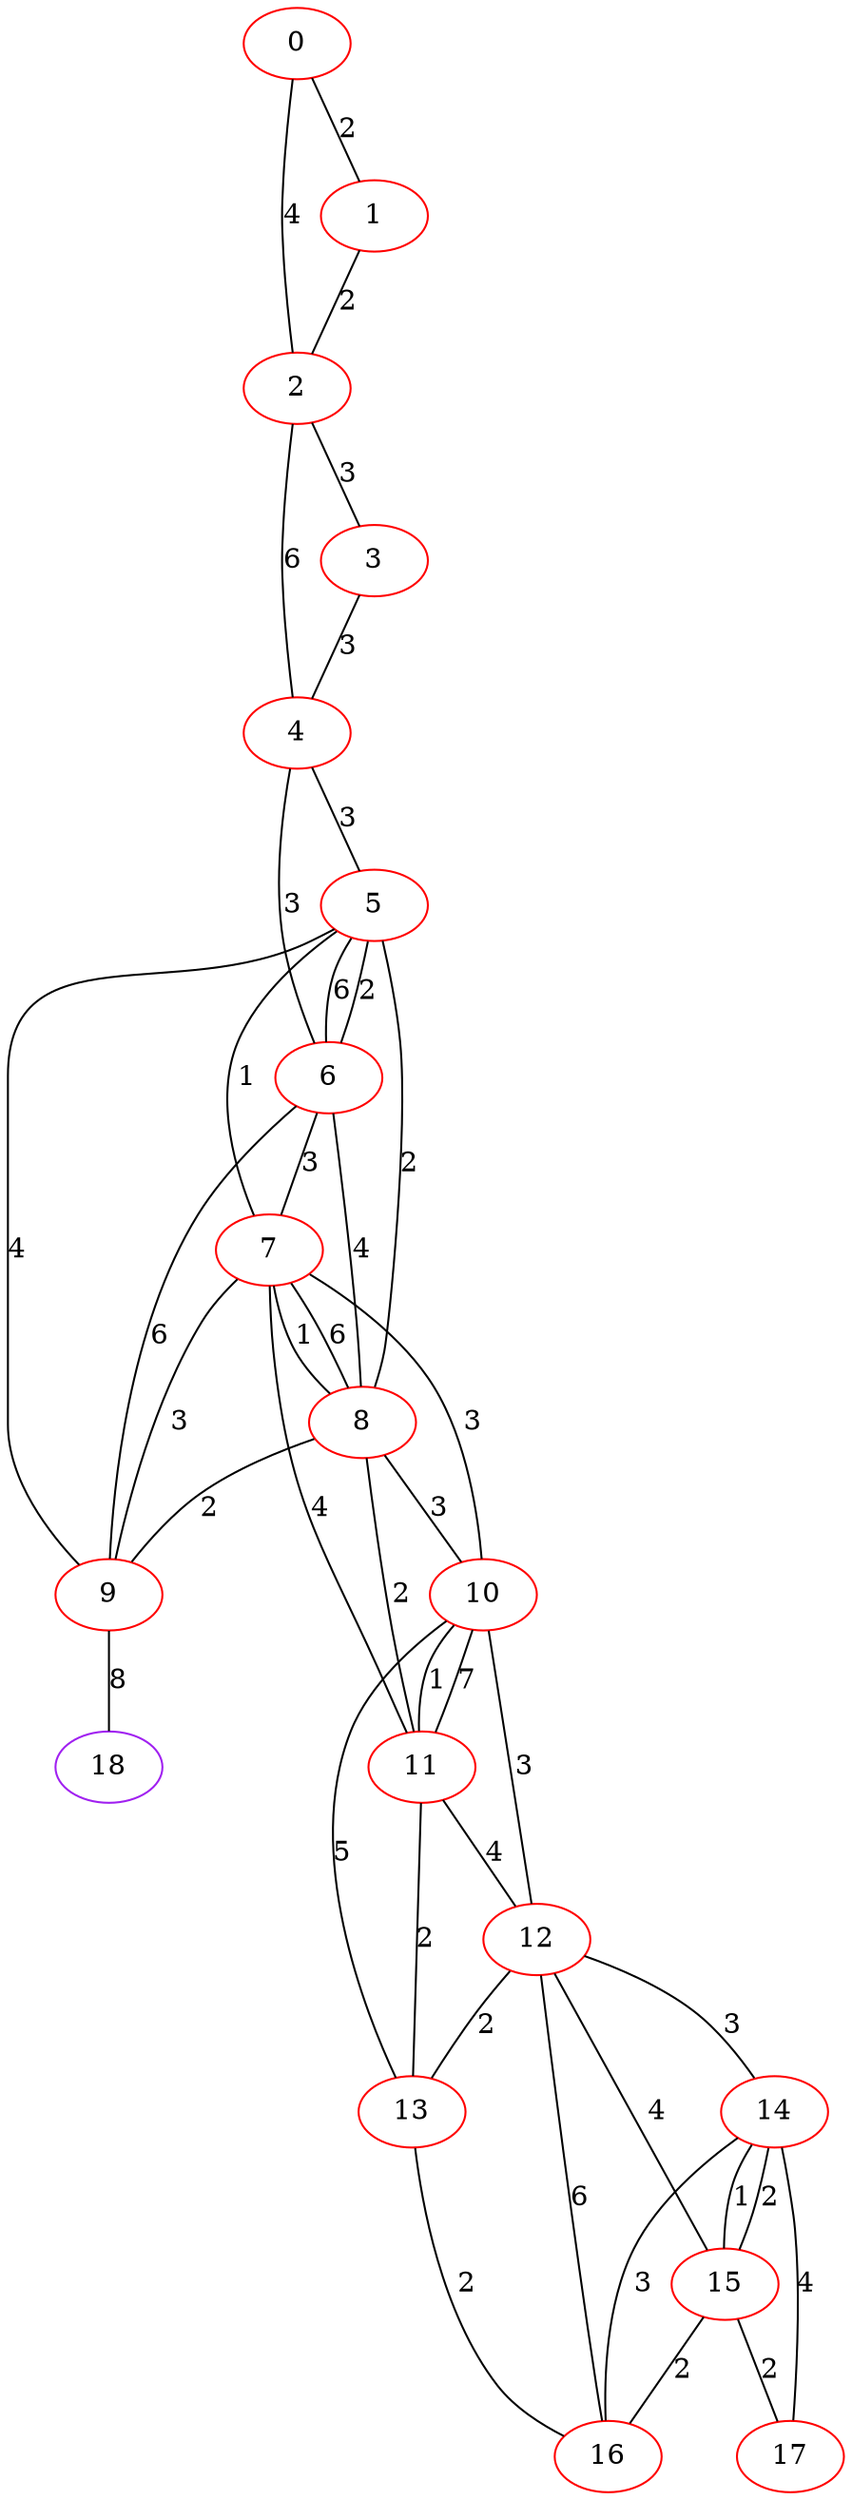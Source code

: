 graph "" {
0 [color=red, weight=1];
1 [color=red, weight=1];
2 [color=red, weight=1];
3 [color=red, weight=1];
4 [color=red, weight=1];
5 [color=red, weight=1];
6 [color=red, weight=1];
7 [color=red, weight=1];
8 [color=red, weight=1];
9 [color=red, weight=1];
10 [color=red, weight=1];
11 [color=red, weight=1];
12 [color=red, weight=1];
13 [color=red, weight=1];
14 [color=red, weight=1];
15 [color=red, weight=1];
16 [color=red, weight=1];
17 [color=red, weight=1];
18 [color=purple, weight=4];
0 -- 1  [key=0, label=2];
0 -- 2  [key=0, label=4];
1 -- 2  [key=0, label=2];
2 -- 3  [key=0, label=3];
2 -- 4  [key=0, label=6];
3 -- 4  [key=0, label=3];
4 -- 5  [key=0, label=3];
4 -- 6  [key=0, label=3];
5 -- 8  [key=0, label=2];
5 -- 9  [key=0, label=4];
5 -- 6  [key=0, label=6];
5 -- 6  [key=1, label=2];
5 -- 7  [key=0, label=1];
6 -- 8  [key=0, label=4];
6 -- 9  [key=0, label=6];
6 -- 7  [key=0, label=3];
7 -- 8  [key=0, label=1];
7 -- 8  [key=1, label=6];
7 -- 9  [key=0, label=3];
7 -- 10  [key=0, label=3];
7 -- 11  [key=0, label=4];
8 -- 9  [key=0, label=2];
8 -- 10  [key=0, label=3];
8 -- 11  [key=0, label=2];
9 -- 18  [key=0, label=8];
10 -- 11  [key=0, label=7];
10 -- 11  [key=1, label=1];
10 -- 12  [key=0, label=3];
10 -- 13  [key=0, label=5];
11 -- 12  [key=0, label=4];
11 -- 13  [key=0, label=2];
12 -- 13  [key=0, label=2];
12 -- 14  [key=0, label=3];
12 -- 15  [key=0, label=4];
12 -- 16  [key=0, label=6];
13 -- 16  [key=0, label=2];
14 -- 16  [key=0, label=3];
14 -- 17  [key=0, label=4];
14 -- 15  [key=0, label=1];
14 -- 15  [key=1, label=2];
15 -- 16  [key=0, label=2];
15 -- 17  [key=0, label=2];
}
